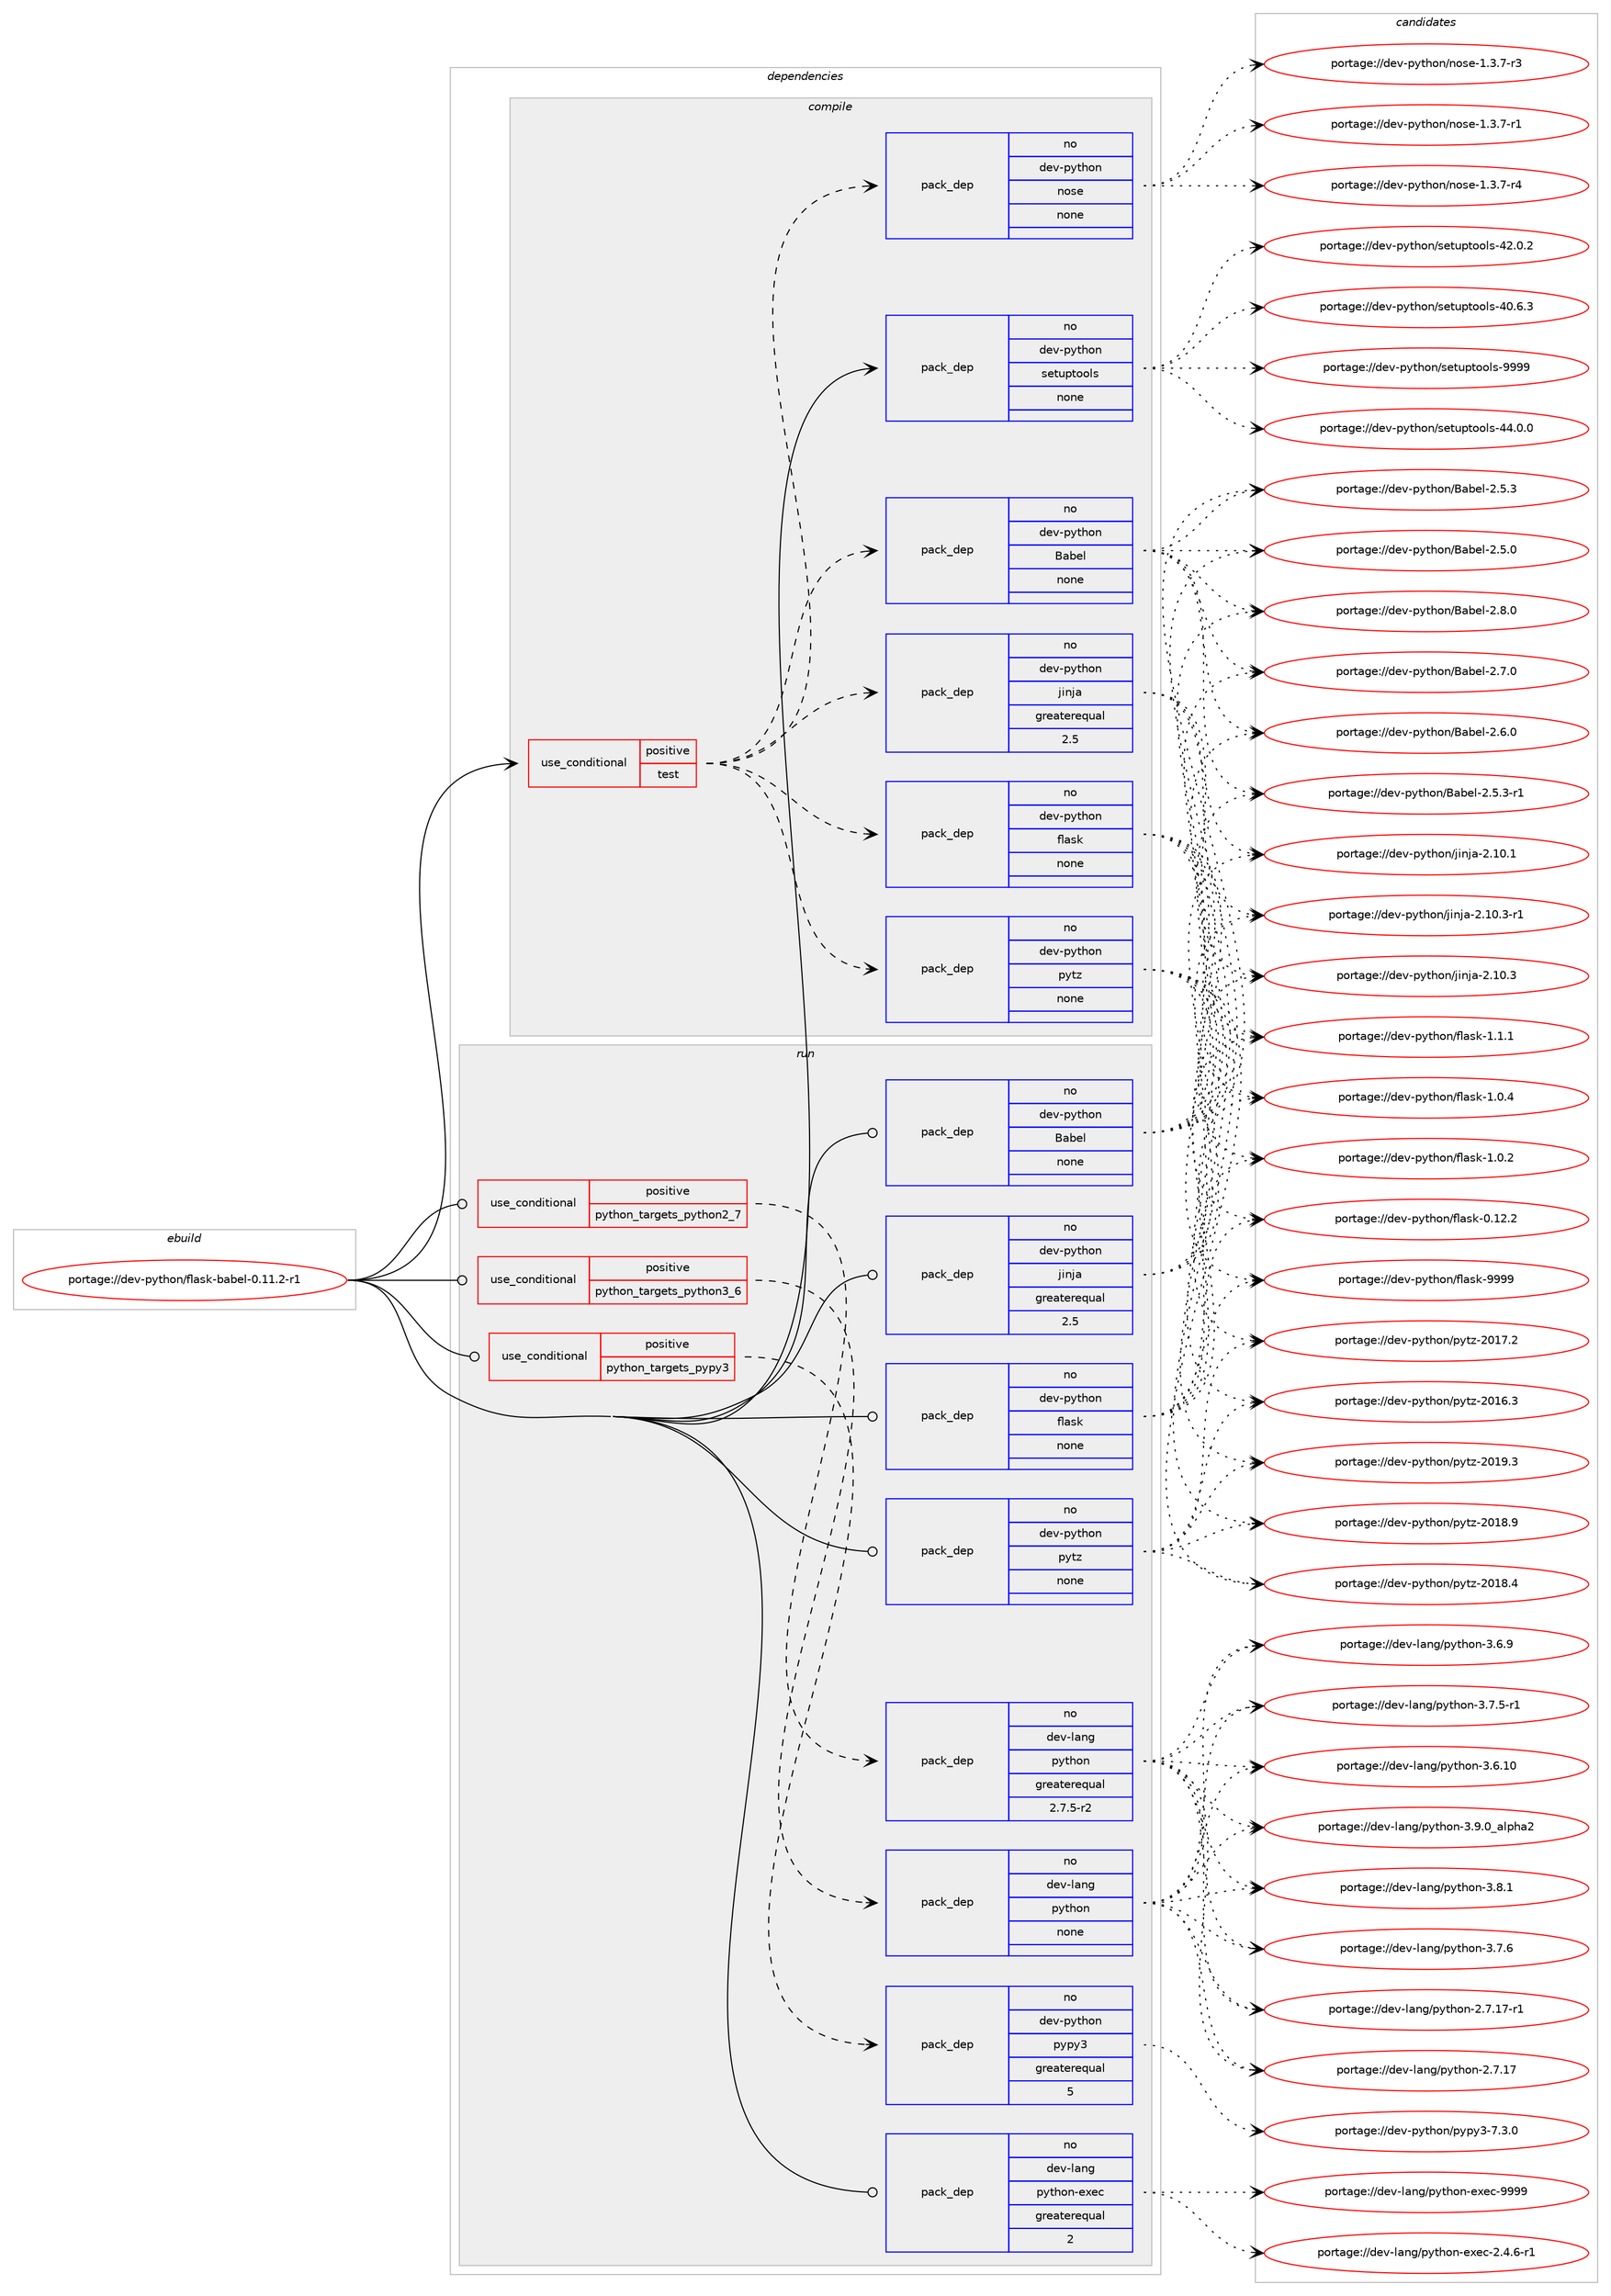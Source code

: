 digraph prolog {

# *************
# Graph options
# *************

newrank=true;
concentrate=true;
compound=true;
graph [rankdir=LR,fontname=Helvetica,fontsize=10,ranksep=1.5];#, ranksep=2.5, nodesep=0.2];
edge  [arrowhead=vee];
node  [fontname=Helvetica,fontsize=10];

# **********
# The ebuild
# **********

subgraph cluster_leftcol {
color=gray;
rank=same;
label=<<i>ebuild</i>>;
id [label="portage://dev-python/flask-babel-0.11.2-r1", color=red, width=4, href="../dev-python/flask-babel-0.11.2-r1.svg"];
}

# ****************
# The dependencies
# ****************

subgraph cluster_midcol {
color=gray;
label=<<i>dependencies</i>>;
subgraph cluster_compile {
fillcolor="#eeeeee";
style=filled;
label=<<i>compile</i>>;
subgraph cond115913 {
dependency461001 [label=<<TABLE BORDER="0" CELLBORDER="1" CELLSPACING="0" CELLPADDING="4"><TR><TD ROWSPAN="3" CELLPADDING="10">use_conditional</TD></TR><TR><TD>positive</TD></TR><TR><TD>test</TD></TR></TABLE>>, shape=none, color=red];
subgraph pack340098 {
dependency461002 [label=<<TABLE BORDER="0" CELLBORDER="1" CELLSPACING="0" CELLPADDING="4" WIDTH="220"><TR><TD ROWSPAN="6" CELLPADDING="30">pack_dep</TD></TR><TR><TD WIDTH="110">no</TD></TR><TR><TD>dev-python</TD></TR><TR><TD>flask</TD></TR><TR><TD>none</TD></TR><TR><TD></TD></TR></TABLE>>, shape=none, color=blue];
}
dependency461001:e -> dependency461002:w [weight=20,style="dashed",arrowhead="vee"];
subgraph pack340099 {
dependency461003 [label=<<TABLE BORDER="0" CELLBORDER="1" CELLSPACING="0" CELLPADDING="4" WIDTH="220"><TR><TD ROWSPAN="6" CELLPADDING="30">pack_dep</TD></TR><TR><TD WIDTH="110">no</TD></TR><TR><TD>dev-python</TD></TR><TR><TD>Babel</TD></TR><TR><TD>none</TD></TR><TR><TD></TD></TR></TABLE>>, shape=none, color=blue];
}
dependency461001:e -> dependency461003:w [weight=20,style="dashed",arrowhead="vee"];
subgraph pack340100 {
dependency461004 [label=<<TABLE BORDER="0" CELLBORDER="1" CELLSPACING="0" CELLPADDING="4" WIDTH="220"><TR><TD ROWSPAN="6" CELLPADDING="30">pack_dep</TD></TR><TR><TD WIDTH="110">no</TD></TR><TR><TD>dev-python</TD></TR><TR><TD>pytz</TD></TR><TR><TD>none</TD></TR><TR><TD></TD></TR></TABLE>>, shape=none, color=blue];
}
dependency461001:e -> dependency461004:w [weight=20,style="dashed",arrowhead="vee"];
subgraph pack340101 {
dependency461005 [label=<<TABLE BORDER="0" CELLBORDER="1" CELLSPACING="0" CELLPADDING="4" WIDTH="220"><TR><TD ROWSPAN="6" CELLPADDING="30">pack_dep</TD></TR><TR><TD WIDTH="110">no</TD></TR><TR><TD>dev-python</TD></TR><TR><TD>jinja</TD></TR><TR><TD>greaterequal</TD></TR><TR><TD>2.5</TD></TR></TABLE>>, shape=none, color=blue];
}
dependency461001:e -> dependency461005:w [weight=20,style="dashed",arrowhead="vee"];
subgraph pack340102 {
dependency461006 [label=<<TABLE BORDER="0" CELLBORDER="1" CELLSPACING="0" CELLPADDING="4" WIDTH="220"><TR><TD ROWSPAN="6" CELLPADDING="30">pack_dep</TD></TR><TR><TD WIDTH="110">no</TD></TR><TR><TD>dev-python</TD></TR><TR><TD>nose</TD></TR><TR><TD>none</TD></TR><TR><TD></TD></TR></TABLE>>, shape=none, color=blue];
}
dependency461001:e -> dependency461006:w [weight=20,style="dashed",arrowhead="vee"];
}
id:e -> dependency461001:w [weight=20,style="solid",arrowhead="vee"];
subgraph pack340103 {
dependency461007 [label=<<TABLE BORDER="0" CELLBORDER="1" CELLSPACING="0" CELLPADDING="4" WIDTH="220"><TR><TD ROWSPAN="6" CELLPADDING="30">pack_dep</TD></TR><TR><TD WIDTH="110">no</TD></TR><TR><TD>dev-python</TD></TR><TR><TD>setuptools</TD></TR><TR><TD>none</TD></TR><TR><TD></TD></TR></TABLE>>, shape=none, color=blue];
}
id:e -> dependency461007:w [weight=20,style="solid",arrowhead="vee"];
}
subgraph cluster_compileandrun {
fillcolor="#eeeeee";
style=filled;
label=<<i>compile and run</i>>;
}
subgraph cluster_run {
fillcolor="#eeeeee";
style=filled;
label=<<i>run</i>>;
subgraph cond115914 {
dependency461008 [label=<<TABLE BORDER="0" CELLBORDER="1" CELLSPACING="0" CELLPADDING="4"><TR><TD ROWSPAN="3" CELLPADDING="10">use_conditional</TD></TR><TR><TD>positive</TD></TR><TR><TD>python_targets_pypy3</TD></TR></TABLE>>, shape=none, color=red];
subgraph pack340104 {
dependency461009 [label=<<TABLE BORDER="0" CELLBORDER="1" CELLSPACING="0" CELLPADDING="4" WIDTH="220"><TR><TD ROWSPAN="6" CELLPADDING="30">pack_dep</TD></TR><TR><TD WIDTH="110">no</TD></TR><TR><TD>dev-python</TD></TR><TR><TD>pypy3</TD></TR><TR><TD>greaterequal</TD></TR><TR><TD>5</TD></TR></TABLE>>, shape=none, color=blue];
}
dependency461008:e -> dependency461009:w [weight=20,style="dashed",arrowhead="vee"];
}
id:e -> dependency461008:w [weight=20,style="solid",arrowhead="odot"];
subgraph cond115915 {
dependency461010 [label=<<TABLE BORDER="0" CELLBORDER="1" CELLSPACING="0" CELLPADDING="4"><TR><TD ROWSPAN="3" CELLPADDING="10">use_conditional</TD></TR><TR><TD>positive</TD></TR><TR><TD>python_targets_python2_7</TD></TR></TABLE>>, shape=none, color=red];
subgraph pack340105 {
dependency461011 [label=<<TABLE BORDER="0" CELLBORDER="1" CELLSPACING="0" CELLPADDING="4" WIDTH="220"><TR><TD ROWSPAN="6" CELLPADDING="30">pack_dep</TD></TR><TR><TD WIDTH="110">no</TD></TR><TR><TD>dev-lang</TD></TR><TR><TD>python</TD></TR><TR><TD>greaterequal</TD></TR><TR><TD>2.7.5-r2</TD></TR></TABLE>>, shape=none, color=blue];
}
dependency461010:e -> dependency461011:w [weight=20,style="dashed",arrowhead="vee"];
}
id:e -> dependency461010:w [weight=20,style="solid",arrowhead="odot"];
subgraph cond115916 {
dependency461012 [label=<<TABLE BORDER="0" CELLBORDER="1" CELLSPACING="0" CELLPADDING="4"><TR><TD ROWSPAN="3" CELLPADDING="10">use_conditional</TD></TR><TR><TD>positive</TD></TR><TR><TD>python_targets_python3_6</TD></TR></TABLE>>, shape=none, color=red];
subgraph pack340106 {
dependency461013 [label=<<TABLE BORDER="0" CELLBORDER="1" CELLSPACING="0" CELLPADDING="4" WIDTH="220"><TR><TD ROWSPAN="6" CELLPADDING="30">pack_dep</TD></TR><TR><TD WIDTH="110">no</TD></TR><TR><TD>dev-lang</TD></TR><TR><TD>python</TD></TR><TR><TD>none</TD></TR><TR><TD></TD></TR></TABLE>>, shape=none, color=blue];
}
dependency461012:e -> dependency461013:w [weight=20,style="dashed",arrowhead="vee"];
}
id:e -> dependency461012:w [weight=20,style="solid",arrowhead="odot"];
subgraph pack340107 {
dependency461014 [label=<<TABLE BORDER="0" CELLBORDER="1" CELLSPACING="0" CELLPADDING="4" WIDTH="220"><TR><TD ROWSPAN="6" CELLPADDING="30">pack_dep</TD></TR><TR><TD WIDTH="110">no</TD></TR><TR><TD>dev-lang</TD></TR><TR><TD>python-exec</TD></TR><TR><TD>greaterequal</TD></TR><TR><TD>2</TD></TR></TABLE>>, shape=none, color=blue];
}
id:e -> dependency461014:w [weight=20,style="solid",arrowhead="odot"];
subgraph pack340108 {
dependency461015 [label=<<TABLE BORDER="0" CELLBORDER="1" CELLSPACING="0" CELLPADDING="4" WIDTH="220"><TR><TD ROWSPAN="6" CELLPADDING="30">pack_dep</TD></TR><TR><TD WIDTH="110">no</TD></TR><TR><TD>dev-python</TD></TR><TR><TD>Babel</TD></TR><TR><TD>none</TD></TR><TR><TD></TD></TR></TABLE>>, shape=none, color=blue];
}
id:e -> dependency461015:w [weight=20,style="solid",arrowhead="odot"];
subgraph pack340109 {
dependency461016 [label=<<TABLE BORDER="0" CELLBORDER="1" CELLSPACING="0" CELLPADDING="4" WIDTH="220"><TR><TD ROWSPAN="6" CELLPADDING="30">pack_dep</TD></TR><TR><TD WIDTH="110">no</TD></TR><TR><TD>dev-python</TD></TR><TR><TD>flask</TD></TR><TR><TD>none</TD></TR><TR><TD></TD></TR></TABLE>>, shape=none, color=blue];
}
id:e -> dependency461016:w [weight=20,style="solid",arrowhead="odot"];
subgraph pack340110 {
dependency461017 [label=<<TABLE BORDER="0" CELLBORDER="1" CELLSPACING="0" CELLPADDING="4" WIDTH="220"><TR><TD ROWSPAN="6" CELLPADDING="30">pack_dep</TD></TR><TR><TD WIDTH="110">no</TD></TR><TR><TD>dev-python</TD></TR><TR><TD>jinja</TD></TR><TR><TD>greaterequal</TD></TR><TR><TD>2.5</TD></TR></TABLE>>, shape=none, color=blue];
}
id:e -> dependency461017:w [weight=20,style="solid",arrowhead="odot"];
subgraph pack340111 {
dependency461018 [label=<<TABLE BORDER="0" CELLBORDER="1" CELLSPACING="0" CELLPADDING="4" WIDTH="220"><TR><TD ROWSPAN="6" CELLPADDING="30">pack_dep</TD></TR><TR><TD WIDTH="110">no</TD></TR><TR><TD>dev-python</TD></TR><TR><TD>pytz</TD></TR><TR><TD>none</TD></TR><TR><TD></TD></TR></TABLE>>, shape=none, color=blue];
}
id:e -> dependency461018:w [weight=20,style="solid",arrowhead="odot"];
}
}

# **************
# The candidates
# **************

subgraph cluster_choices {
rank=same;
color=gray;
label=<<i>candidates</i>>;

subgraph choice340098 {
color=black;
nodesep=1;
choice1001011184511212111610411111047102108971151074557575757 [label="portage://dev-python/flask-9999", color=red, width=4,href="../dev-python/flask-9999.svg"];
choice100101118451121211161041111104710210897115107454946494649 [label="portage://dev-python/flask-1.1.1", color=red, width=4,href="../dev-python/flask-1.1.1.svg"];
choice100101118451121211161041111104710210897115107454946484652 [label="portage://dev-python/flask-1.0.4", color=red, width=4,href="../dev-python/flask-1.0.4.svg"];
choice100101118451121211161041111104710210897115107454946484650 [label="portage://dev-python/flask-1.0.2", color=red, width=4,href="../dev-python/flask-1.0.2.svg"];
choice10010111845112121116104111110471021089711510745484649504650 [label="portage://dev-python/flask-0.12.2", color=red, width=4,href="../dev-python/flask-0.12.2.svg"];
dependency461002:e -> choice1001011184511212111610411111047102108971151074557575757:w [style=dotted,weight="100"];
dependency461002:e -> choice100101118451121211161041111104710210897115107454946494649:w [style=dotted,weight="100"];
dependency461002:e -> choice100101118451121211161041111104710210897115107454946484652:w [style=dotted,weight="100"];
dependency461002:e -> choice100101118451121211161041111104710210897115107454946484650:w [style=dotted,weight="100"];
dependency461002:e -> choice10010111845112121116104111110471021089711510745484649504650:w [style=dotted,weight="100"];
}
subgraph choice340099 {
color=black;
nodesep=1;
choice1001011184511212111610411111047669798101108455046564648 [label="portage://dev-python/Babel-2.8.0", color=red, width=4,href="../dev-python/Babel-2.8.0.svg"];
choice1001011184511212111610411111047669798101108455046554648 [label="portage://dev-python/Babel-2.7.0", color=red, width=4,href="../dev-python/Babel-2.7.0.svg"];
choice1001011184511212111610411111047669798101108455046544648 [label="portage://dev-python/Babel-2.6.0", color=red, width=4,href="../dev-python/Babel-2.6.0.svg"];
choice10010111845112121116104111110476697981011084550465346514511449 [label="portage://dev-python/Babel-2.5.3-r1", color=red, width=4,href="../dev-python/Babel-2.5.3-r1.svg"];
choice1001011184511212111610411111047669798101108455046534651 [label="portage://dev-python/Babel-2.5.3", color=red, width=4,href="../dev-python/Babel-2.5.3.svg"];
choice1001011184511212111610411111047669798101108455046534648 [label="portage://dev-python/Babel-2.5.0", color=red, width=4,href="../dev-python/Babel-2.5.0.svg"];
dependency461003:e -> choice1001011184511212111610411111047669798101108455046564648:w [style=dotted,weight="100"];
dependency461003:e -> choice1001011184511212111610411111047669798101108455046554648:w [style=dotted,weight="100"];
dependency461003:e -> choice1001011184511212111610411111047669798101108455046544648:w [style=dotted,weight="100"];
dependency461003:e -> choice10010111845112121116104111110476697981011084550465346514511449:w [style=dotted,weight="100"];
dependency461003:e -> choice1001011184511212111610411111047669798101108455046534651:w [style=dotted,weight="100"];
dependency461003:e -> choice1001011184511212111610411111047669798101108455046534648:w [style=dotted,weight="100"];
}
subgraph choice340100 {
color=black;
nodesep=1;
choice100101118451121211161041111104711212111612245504849574651 [label="portage://dev-python/pytz-2019.3", color=red, width=4,href="../dev-python/pytz-2019.3.svg"];
choice100101118451121211161041111104711212111612245504849564657 [label="portage://dev-python/pytz-2018.9", color=red, width=4,href="../dev-python/pytz-2018.9.svg"];
choice100101118451121211161041111104711212111612245504849564652 [label="portage://dev-python/pytz-2018.4", color=red, width=4,href="../dev-python/pytz-2018.4.svg"];
choice100101118451121211161041111104711212111612245504849554650 [label="portage://dev-python/pytz-2017.2", color=red, width=4,href="../dev-python/pytz-2017.2.svg"];
choice100101118451121211161041111104711212111612245504849544651 [label="portage://dev-python/pytz-2016.3", color=red, width=4,href="../dev-python/pytz-2016.3.svg"];
dependency461004:e -> choice100101118451121211161041111104711212111612245504849574651:w [style=dotted,weight="100"];
dependency461004:e -> choice100101118451121211161041111104711212111612245504849564657:w [style=dotted,weight="100"];
dependency461004:e -> choice100101118451121211161041111104711212111612245504849564652:w [style=dotted,weight="100"];
dependency461004:e -> choice100101118451121211161041111104711212111612245504849554650:w [style=dotted,weight="100"];
dependency461004:e -> choice100101118451121211161041111104711212111612245504849544651:w [style=dotted,weight="100"];
}
subgraph choice340101 {
color=black;
nodesep=1;
choice100101118451121211161041111104710610511010697455046494846514511449 [label="portage://dev-python/jinja-2.10.3-r1", color=red, width=4,href="../dev-python/jinja-2.10.3-r1.svg"];
choice10010111845112121116104111110471061051101069745504649484651 [label="portage://dev-python/jinja-2.10.3", color=red, width=4,href="../dev-python/jinja-2.10.3.svg"];
choice10010111845112121116104111110471061051101069745504649484649 [label="portage://dev-python/jinja-2.10.1", color=red, width=4,href="../dev-python/jinja-2.10.1.svg"];
dependency461005:e -> choice100101118451121211161041111104710610511010697455046494846514511449:w [style=dotted,weight="100"];
dependency461005:e -> choice10010111845112121116104111110471061051101069745504649484651:w [style=dotted,weight="100"];
dependency461005:e -> choice10010111845112121116104111110471061051101069745504649484649:w [style=dotted,weight="100"];
}
subgraph choice340102 {
color=black;
nodesep=1;
choice10010111845112121116104111110471101111151014549465146554511452 [label="portage://dev-python/nose-1.3.7-r4", color=red, width=4,href="../dev-python/nose-1.3.7-r4.svg"];
choice10010111845112121116104111110471101111151014549465146554511451 [label="portage://dev-python/nose-1.3.7-r3", color=red, width=4,href="../dev-python/nose-1.3.7-r3.svg"];
choice10010111845112121116104111110471101111151014549465146554511449 [label="portage://dev-python/nose-1.3.7-r1", color=red, width=4,href="../dev-python/nose-1.3.7-r1.svg"];
dependency461006:e -> choice10010111845112121116104111110471101111151014549465146554511452:w [style=dotted,weight="100"];
dependency461006:e -> choice10010111845112121116104111110471101111151014549465146554511451:w [style=dotted,weight="100"];
dependency461006:e -> choice10010111845112121116104111110471101111151014549465146554511449:w [style=dotted,weight="100"];
}
subgraph choice340103 {
color=black;
nodesep=1;
choice10010111845112121116104111110471151011161171121161111111081154557575757 [label="portage://dev-python/setuptools-9999", color=red, width=4,href="../dev-python/setuptools-9999.svg"];
choice100101118451121211161041111104711510111611711211611111110811545525246484648 [label="portage://dev-python/setuptools-44.0.0", color=red, width=4,href="../dev-python/setuptools-44.0.0.svg"];
choice100101118451121211161041111104711510111611711211611111110811545525046484650 [label="portage://dev-python/setuptools-42.0.2", color=red, width=4,href="../dev-python/setuptools-42.0.2.svg"];
choice100101118451121211161041111104711510111611711211611111110811545524846544651 [label="portage://dev-python/setuptools-40.6.3", color=red, width=4,href="../dev-python/setuptools-40.6.3.svg"];
dependency461007:e -> choice10010111845112121116104111110471151011161171121161111111081154557575757:w [style=dotted,weight="100"];
dependency461007:e -> choice100101118451121211161041111104711510111611711211611111110811545525246484648:w [style=dotted,weight="100"];
dependency461007:e -> choice100101118451121211161041111104711510111611711211611111110811545525046484650:w [style=dotted,weight="100"];
dependency461007:e -> choice100101118451121211161041111104711510111611711211611111110811545524846544651:w [style=dotted,weight="100"];
}
subgraph choice340104 {
color=black;
nodesep=1;
choice100101118451121211161041111104711212111212151455546514648 [label="portage://dev-python/pypy3-7.3.0", color=red, width=4,href="../dev-python/pypy3-7.3.0.svg"];
dependency461009:e -> choice100101118451121211161041111104711212111212151455546514648:w [style=dotted,weight="100"];
}
subgraph choice340105 {
color=black;
nodesep=1;
choice10010111845108971101034711212111610411111045514657464895971081121049750 [label="portage://dev-lang/python-3.9.0_alpha2", color=red, width=4,href="../dev-lang/python-3.9.0_alpha2.svg"];
choice100101118451089711010347112121116104111110455146564649 [label="portage://dev-lang/python-3.8.1", color=red, width=4,href="../dev-lang/python-3.8.1.svg"];
choice100101118451089711010347112121116104111110455146554654 [label="portage://dev-lang/python-3.7.6", color=red, width=4,href="../dev-lang/python-3.7.6.svg"];
choice1001011184510897110103471121211161041111104551465546534511449 [label="portage://dev-lang/python-3.7.5-r1", color=red, width=4,href="../dev-lang/python-3.7.5-r1.svg"];
choice100101118451089711010347112121116104111110455146544657 [label="portage://dev-lang/python-3.6.9", color=red, width=4,href="../dev-lang/python-3.6.9.svg"];
choice10010111845108971101034711212111610411111045514654464948 [label="portage://dev-lang/python-3.6.10", color=red, width=4,href="../dev-lang/python-3.6.10.svg"];
choice100101118451089711010347112121116104111110455046554649554511449 [label="portage://dev-lang/python-2.7.17-r1", color=red, width=4,href="../dev-lang/python-2.7.17-r1.svg"];
choice10010111845108971101034711212111610411111045504655464955 [label="portage://dev-lang/python-2.7.17", color=red, width=4,href="../dev-lang/python-2.7.17.svg"];
dependency461011:e -> choice10010111845108971101034711212111610411111045514657464895971081121049750:w [style=dotted,weight="100"];
dependency461011:e -> choice100101118451089711010347112121116104111110455146564649:w [style=dotted,weight="100"];
dependency461011:e -> choice100101118451089711010347112121116104111110455146554654:w [style=dotted,weight="100"];
dependency461011:e -> choice1001011184510897110103471121211161041111104551465546534511449:w [style=dotted,weight="100"];
dependency461011:e -> choice100101118451089711010347112121116104111110455146544657:w [style=dotted,weight="100"];
dependency461011:e -> choice10010111845108971101034711212111610411111045514654464948:w [style=dotted,weight="100"];
dependency461011:e -> choice100101118451089711010347112121116104111110455046554649554511449:w [style=dotted,weight="100"];
dependency461011:e -> choice10010111845108971101034711212111610411111045504655464955:w [style=dotted,weight="100"];
}
subgraph choice340106 {
color=black;
nodesep=1;
choice10010111845108971101034711212111610411111045514657464895971081121049750 [label="portage://dev-lang/python-3.9.0_alpha2", color=red, width=4,href="../dev-lang/python-3.9.0_alpha2.svg"];
choice100101118451089711010347112121116104111110455146564649 [label="portage://dev-lang/python-3.8.1", color=red, width=4,href="../dev-lang/python-3.8.1.svg"];
choice100101118451089711010347112121116104111110455146554654 [label="portage://dev-lang/python-3.7.6", color=red, width=4,href="../dev-lang/python-3.7.6.svg"];
choice1001011184510897110103471121211161041111104551465546534511449 [label="portage://dev-lang/python-3.7.5-r1", color=red, width=4,href="../dev-lang/python-3.7.5-r1.svg"];
choice100101118451089711010347112121116104111110455146544657 [label="portage://dev-lang/python-3.6.9", color=red, width=4,href="../dev-lang/python-3.6.9.svg"];
choice10010111845108971101034711212111610411111045514654464948 [label="portage://dev-lang/python-3.6.10", color=red, width=4,href="../dev-lang/python-3.6.10.svg"];
choice100101118451089711010347112121116104111110455046554649554511449 [label="portage://dev-lang/python-2.7.17-r1", color=red, width=4,href="../dev-lang/python-2.7.17-r1.svg"];
choice10010111845108971101034711212111610411111045504655464955 [label="portage://dev-lang/python-2.7.17", color=red, width=4,href="../dev-lang/python-2.7.17.svg"];
dependency461013:e -> choice10010111845108971101034711212111610411111045514657464895971081121049750:w [style=dotted,weight="100"];
dependency461013:e -> choice100101118451089711010347112121116104111110455146564649:w [style=dotted,weight="100"];
dependency461013:e -> choice100101118451089711010347112121116104111110455146554654:w [style=dotted,weight="100"];
dependency461013:e -> choice1001011184510897110103471121211161041111104551465546534511449:w [style=dotted,weight="100"];
dependency461013:e -> choice100101118451089711010347112121116104111110455146544657:w [style=dotted,weight="100"];
dependency461013:e -> choice10010111845108971101034711212111610411111045514654464948:w [style=dotted,weight="100"];
dependency461013:e -> choice100101118451089711010347112121116104111110455046554649554511449:w [style=dotted,weight="100"];
dependency461013:e -> choice10010111845108971101034711212111610411111045504655464955:w [style=dotted,weight="100"];
}
subgraph choice340107 {
color=black;
nodesep=1;
choice10010111845108971101034711212111610411111045101120101994557575757 [label="portage://dev-lang/python-exec-9999", color=red, width=4,href="../dev-lang/python-exec-9999.svg"];
choice10010111845108971101034711212111610411111045101120101994550465246544511449 [label="portage://dev-lang/python-exec-2.4.6-r1", color=red, width=4,href="../dev-lang/python-exec-2.4.6-r1.svg"];
dependency461014:e -> choice10010111845108971101034711212111610411111045101120101994557575757:w [style=dotted,weight="100"];
dependency461014:e -> choice10010111845108971101034711212111610411111045101120101994550465246544511449:w [style=dotted,weight="100"];
}
subgraph choice340108 {
color=black;
nodesep=1;
choice1001011184511212111610411111047669798101108455046564648 [label="portage://dev-python/Babel-2.8.0", color=red, width=4,href="../dev-python/Babel-2.8.0.svg"];
choice1001011184511212111610411111047669798101108455046554648 [label="portage://dev-python/Babel-2.7.0", color=red, width=4,href="../dev-python/Babel-2.7.0.svg"];
choice1001011184511212111610411111047669798101108455046544648 [label="portage://dev-python/Babel-2.6.0", color=red, width=4,href="../dev-python/Babel-2.6.0.svg"];
choice10010111845112121116104111110476697981011084550465346514511449 [label="portage://dev-python/Babel-2.5.3-r1", color=red, width=4,href="../dev-python/Babel-2.5.3-r1.svg"];
choice1001011184511212111610411111047669798101108455046534651 [label="portage://dev-python/Babel-2.5.3", color=red, width=4,href="../dev-python/Babel-2.5.3.svg"];
choice1001011184511212111610411111047669798101108455046534648 [label="portage://dev-python/Babel-2.5.0", color=red, width=4,href="../dev-python/Babel-2.5.0.svg"];
dependency461015:e -> choice1001011184511212111610411111047669798101108455046564648:w [style=dotted,weight="100"];
dependency461015:e -> choice1001011184511212111610411111047669798101108455046554648:w [style=dotted,weight="100"];
dependency461015:e -> choice1001011184511212111610411111047669798101108455046544648:w [style=dotted,weight="100"];
dependency461015:e -> choice10010111845112121116104111110476697981011084550465346514511449:w [style=dotted,weight="100"];
dependency461015:e -> choice1001011184511212111610411111047669798101108455046534651:w [style=dotted,weight="100"];
dependency461015:e -> choice1001011184511212111610411111047669798101108455046534648:w [style=dotted,weight="100"];
}
subgraph choice340109 {
color=black;
nodesep=1;
choice1001011184511212111610411111047102108971151074557575757 [label="portage://dev-python/flask-9999", color=red, width=4,href="../dev-python/flask-9999.svg"];
choice100101118451121211161041111104710210897115107454946494649 [label="portage://dev-python/flask-1.1.1", color=red, width=4,href="../dev-python/flask-1.1.1.svg"];
choice100101118451121211161041111104710210897115107454946484652 [label="portage://dev-python/flask-1.0.4", color=red, width=4,href="../dev-python/flask-1.0.4.svg"];
choice100101118451121211161041111104710210897115107454946484650 [label="portage://dev-python/flask-1.0.2", color=red, width=4,href="../dev-python/flask-1.0.2.svg"];
choice10010111845112121116104111110471021089711510745484649504650 [label="portage://dev-python/flask-0.12.2", color=red, width=4,href="../dev-python/flask-0.12.2.svg"];
dependency461016:e -> choice1001011184511212111610411111047102108971151074557575757:w [style=dotted,weight="100"];
dependency461016:e -> choice100101118451121211161041111104710210897115107454946494649:w [style=dotted,weight="100"];
dependency461016:e -> choice100101118451121211161041111104710210897115107454946484652:w [style=dotted,weight="100"];
dependency461016:e -> choice100101118451121211161041111104710210897115107454946484650:w [style=dotted,weight="100"];
dependency461016:e -> choice10010111845112121116104111110471021089711510745484649504650:w [style=dotted,weight="100"];
}
subgraph choice340110 {
color=black;
nodesep=1;
choice100101118451121211161041111104710610511010697455046494846514511449 [label="portage://dev-python/jinja-2.10.3-r1", color=red, width=4,href="../dev-python/jinja-2.10.3-r1.svg"];
choice10010111845112121116104111110471061051101069745504649484651 [label="portage://dev-python/jinja-2.10.3", color=red, width=4,href="../dev-python/jinja-2.10.3.svg"];
choice10010111845112121116104111110471061051101069745504649484649 [label="portage://dev-python/jinja-2.10.1", color=red, width=4,href="../dev-python/jinja-2.10.1.svg"];
dependency461017:e -> choice100101118451121211161041111104710610511010697455046494846514511449:w [style=dotted,weight="100"];
dependency461017:e -> choice10010111845112121116104111110471061051101069745504649484651:w [style=dotted,weight="100"];
dependency461017:e -> choice10010111845112121116104111110471061051101069745504649484649:w [style=dotted,weight="100"];
}
subgraph choice340111 {
color=black;
nodesep=1;
choice100101118451121211161041111104711212111612245504849574651 [label="portage://dev-python/pytz-2019.3", color=red, width=4,href="../dev-python/pytz-2019.3.svg"];
choice100101118451121211161041111104711212111612245504849564657 [label="portage://dev-python/pytz-2018.9", color=red, width=4,href="../dev-python/pytz-2018.9.svg"];
choice100101118451121211161041111104711212111612245504849564652 [label="portage://dev-python/pytz-2018.4", color=red, width=4,href="../dev-python/pytz-2018.4.svg"];
choice100101118451121211161041111104711212111612245504849554650 [label="portage://dev-python/pytz-2017.2", color=red, width=4,href="../dev-python/pytz-2017.2.svg"];
choice100101118451121211161041111104711212111612245504849544651 [label="portage://dev-python/pytz-2016.3", color=red, width=4,href="../dev-python/pytz-2016.3.svg"];
dependency461018:e -> choice100101118451121211161041111104711212111612245504849574651:w [style=dotted,weight="100"];
dependency461018:e -> choice100101118451121211161041111104711212111612245504849564657:w [style=dotted,weight="100"];
dependency461018:e -> choice100101118451121211161041111104711212111612245504849564652:w [style=dotted,weight="100"];
dependency461018:e -> choice100101118451121211161041111104711212111612245504849554650:w [style=dotted,weight="100"];
dependency461018:e -> choice100101118451121211161041111104711212111612245504849544651:w [style=dotted,weight="100"];
}
}

}
